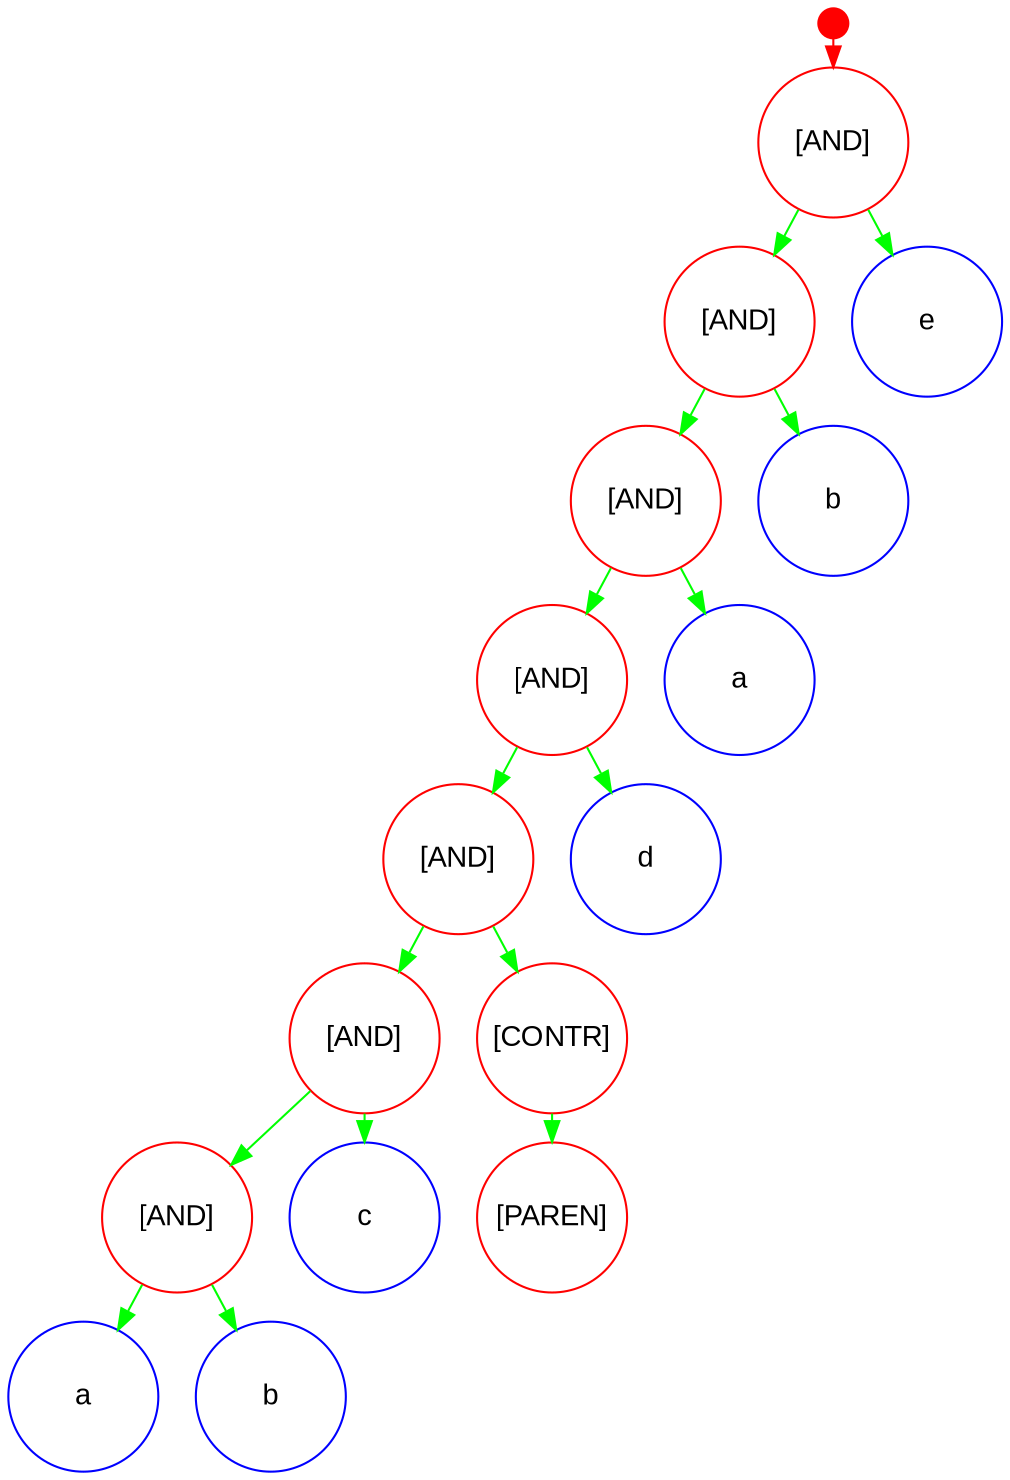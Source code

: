 digraph "parse Tree" {
graph [ranksep=.2,rankdir=TD];
node [shape=circle,fontname=Arial,fontsize=14];
node [width=1,fixedsize=true];
edge [fontname=Arial,fontsize=14];
-1 [width=0.2,shape=point color=red];
-1 -> 0 [ color=red];
0 [label="[AND]" color=red];
0 -> 1 [color=green];
1 [label="[AND]" color=red];
1 -> 2 [color=green];
2 [label="[AND]" color=red];
2 -> 3 [color=green];
3 [label="[AND]" color=red];
3 -> 4 [color=green];
4 [label="[AND]" color=red];
4 -> 5 [color=green];
5 [label="[AND]" color=red];
5 -> 6 [color=green];
6 [label="[AND]" color=red];
6 -> 7 [color=green];
7 [label="a" color=blue];
6 -> 8 [color=green];
8 [label="b" color=blue];
5 -> 9 [color=green];
9 [label="c" color=blue];
4 -> 10 [color=green];
10 [label="[CONTR]" color=red];
10 -> 11 [color=green];
11 [label="[PAREN]" color=red];
3 -> 12 [color=green];
12 [label="d" color=blue];
2 -> 13 [color=green];
13 [label="a" color=blue];
1 -> 14 [color=green];
14 [label="b" color=blue];
0 -> 15 [color=green];
15 [label="e" color=blue];
}
